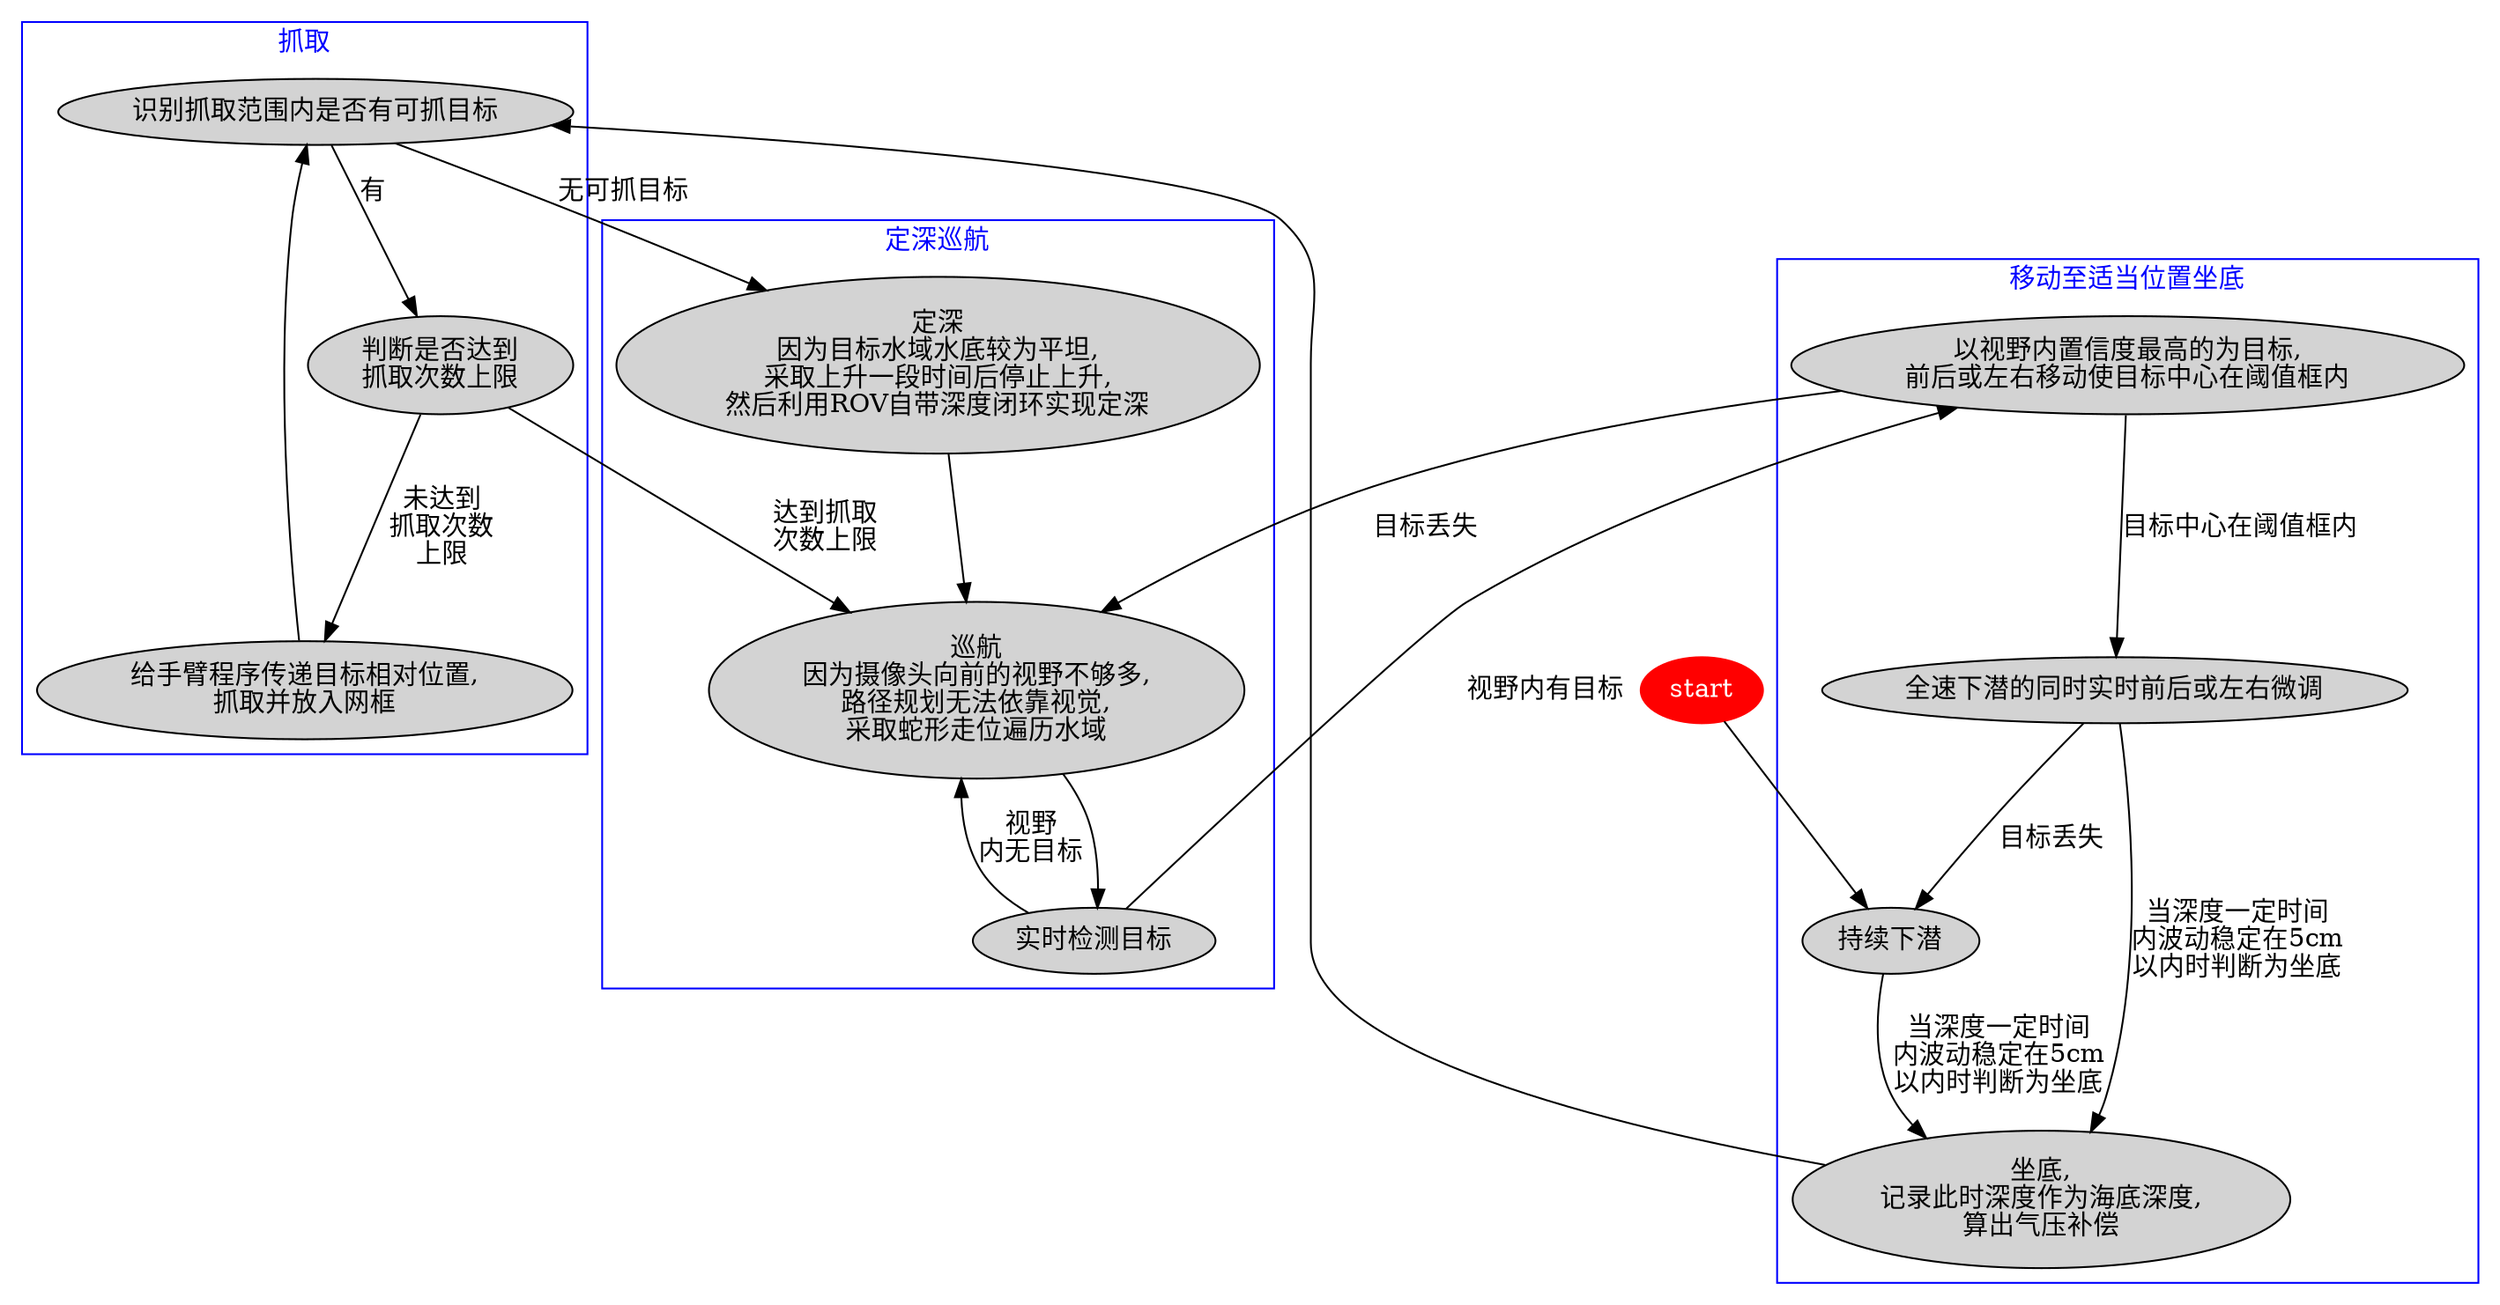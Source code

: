 digraph G {

  subgraph cluster_dive {
    node [style=filled;]
    x[label="持续下潜"]
    x -> a[label="当深度一定时间\n内波动稳定在5cm\n以内时判断为坐底"]
    a[label="坐底,\n记录此时深度作为海底深度,\n算出气压补偿"]
    b[label="以视野内置信度最高的为目标,\n前后或左右移动使目标中心在阈值框内"]
    y -> x[label="目标丢失"]
    y[label="全速下潜的同时实时前后或左右微调"]
    b -> y[label="目标中心在阈值框内"]
    y -> a[label="当深度一定时间\n内波动稳定在5cm\n以内时判断为坐底"]
    fontcolor = "blue"
    label = "移动至适当位置坐底";
    color=blue
  }
  subgraph cluster_curise {
    node [style=filled]
    c[label="巡航\n因为摄像头向前的视野不够多,\n路径规划无法依靠视觉,\n采取蛇形走位遍历水域"]
    d[label="定深\n因为目标水域水底较为平坦,\n采取上升一段时间后停止上升,\n然后利用ROV自带深度闭环实现定深"]
    d -> c
    l[label="实时检测目标"]
    l -> c[label="视野\n内无目标"]
    c -> l
    l -> b[label="视野内有目标"]
    fontcolor = "blue"
    label = "定深巡航";
    color=blue
  }
  subgraph cluster_grasp {
    node [style=filled];
    a -> f
    e[label="给手臂程序传递目标相对位置,\n抓取并放入网框"]
    f[label="识别抓取范围内是否有可抓目标"]
    i[label="判断是否达到\n抓取次数上限"]
    f -> i[label="有"]
    e-> f
    i -> e[label="未达到\n抓取次数\n上限"]
    fontcolor = "blue"
    label = "抓取"
    color=blue
  }
  start -> x
  f -> d[label="无可抓目标"]
  b -> c[label="目标丢失"]
  i -> c[label="达到抓取\n次数上限"]

  start [style="filled"; color="red"; fontcolor="white";];
}
